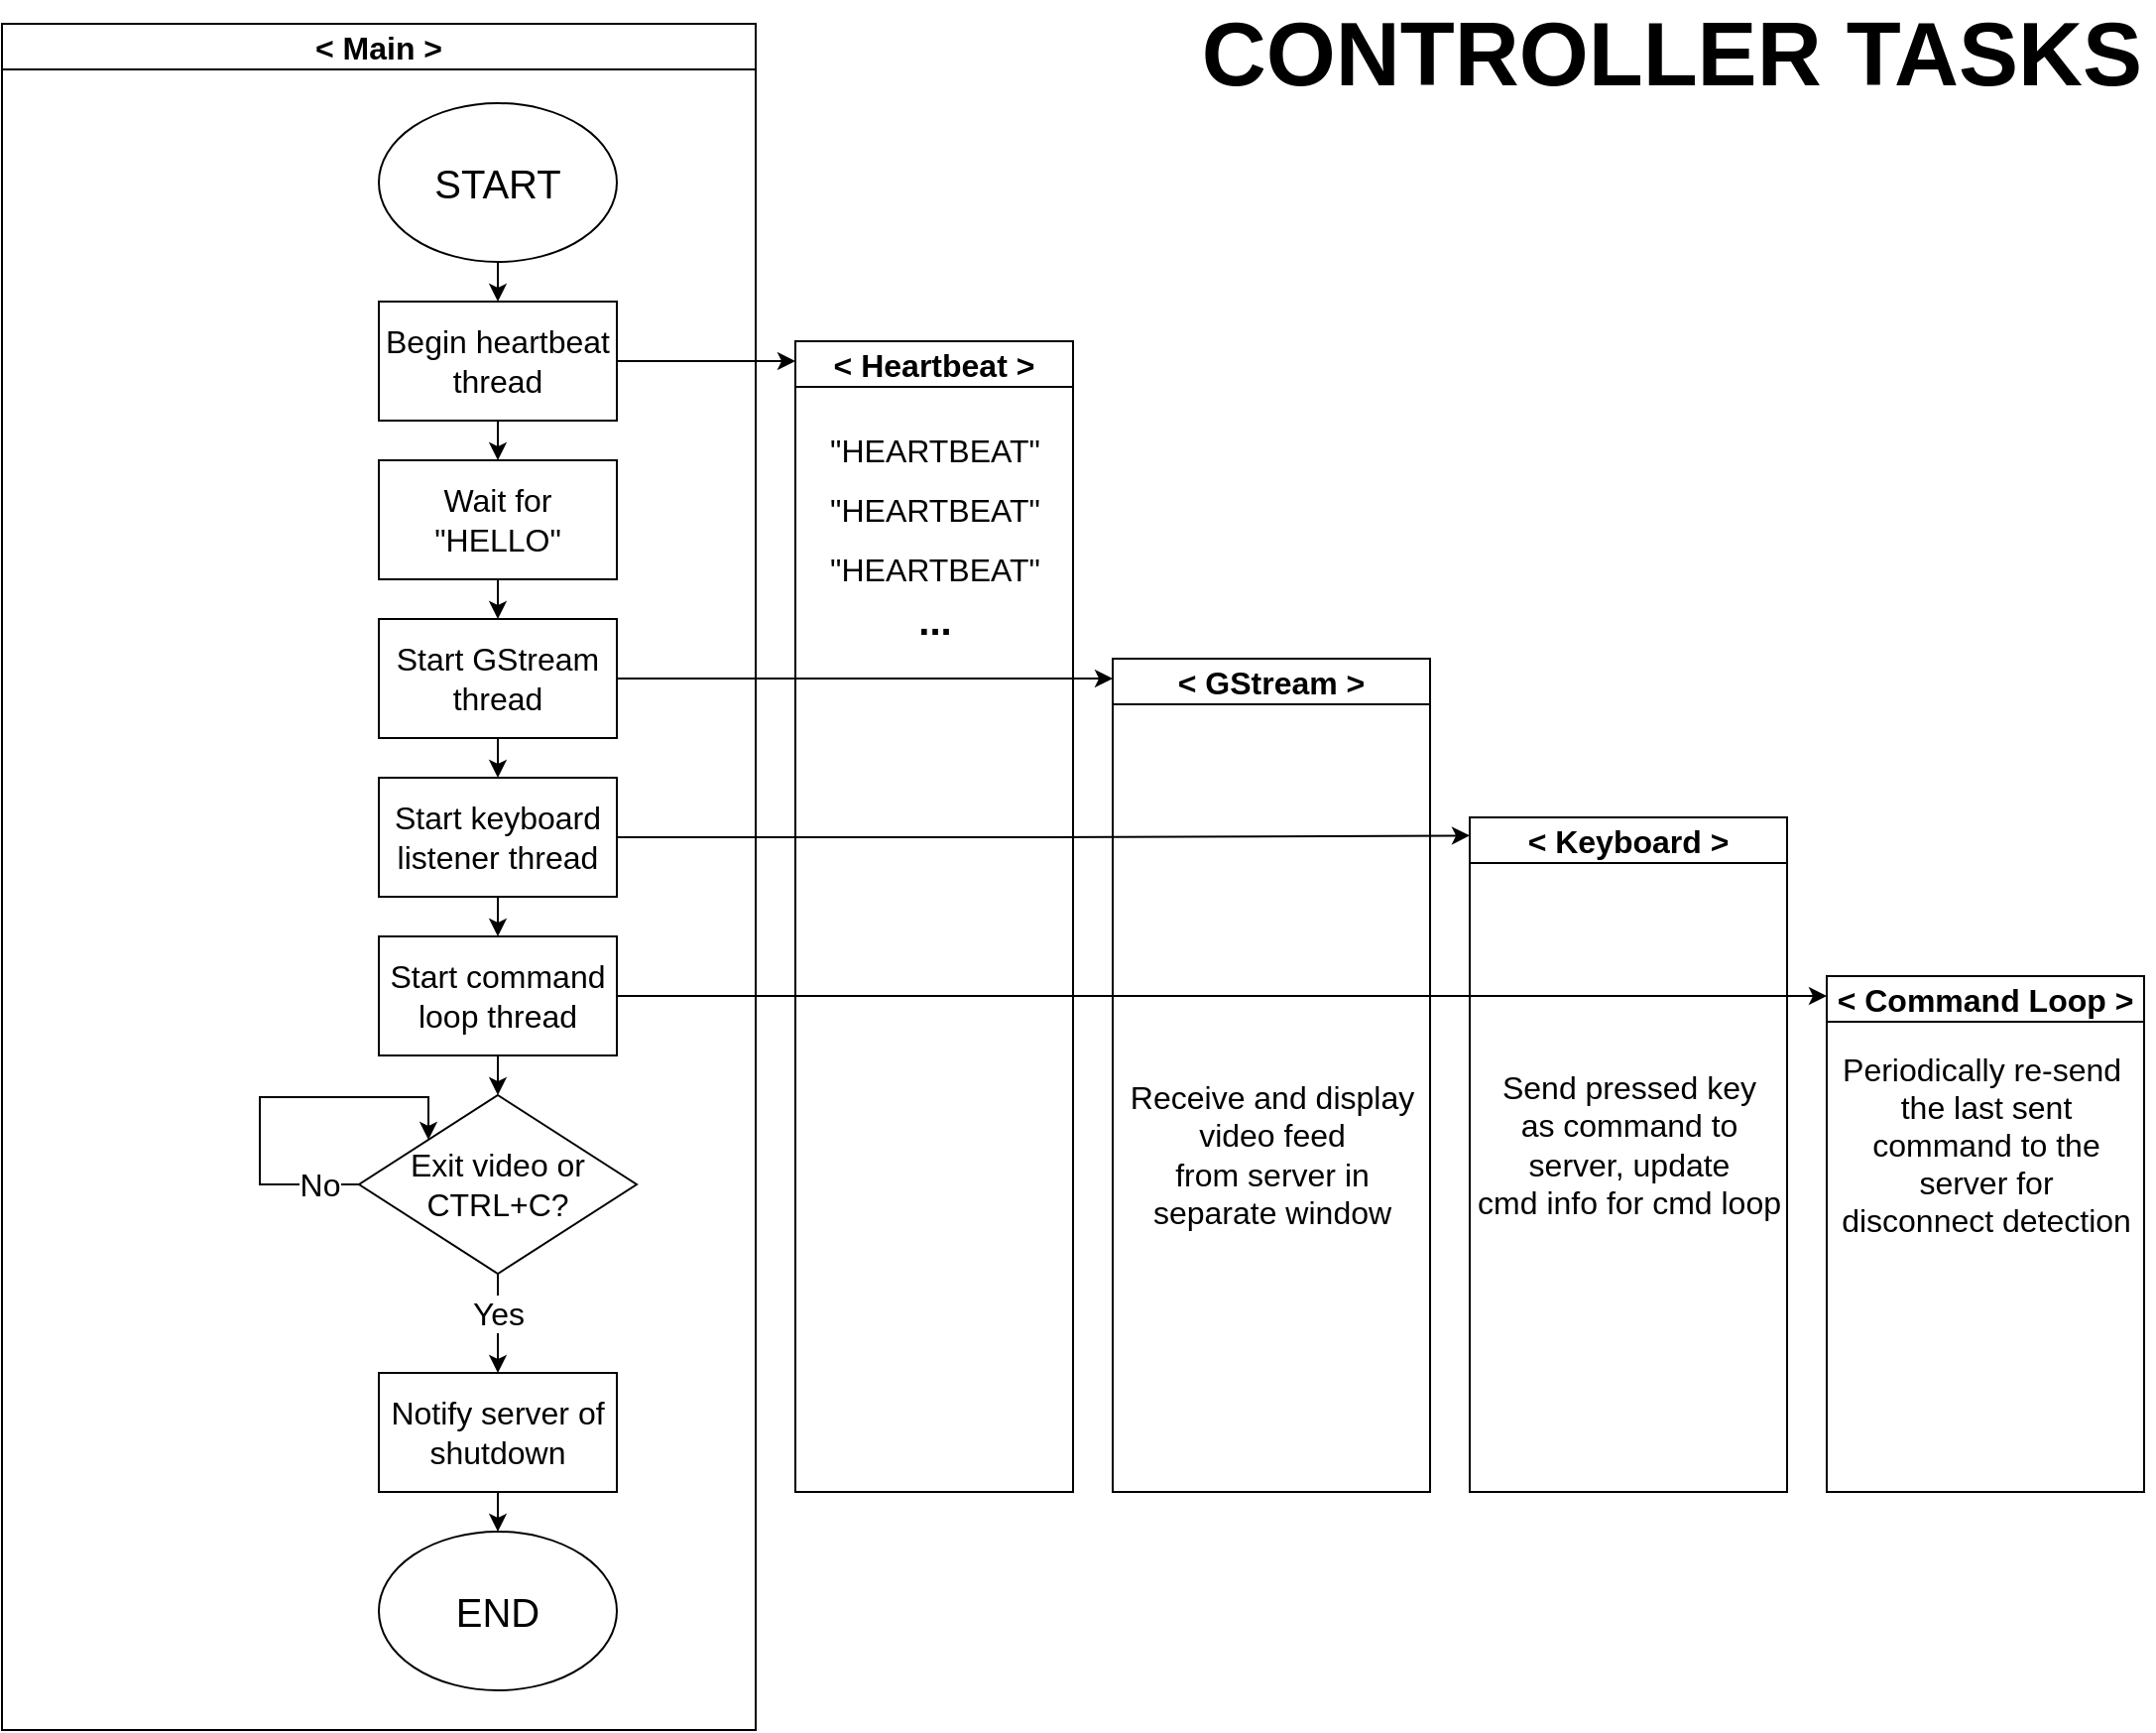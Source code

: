 <mxfile version="25.0.3">
  <diagram name="Page-1" id="lCKK0SYmYycJSSmMypmF">
    <mxGraphModel dx="1562" dy="818" grid="1" gridSize="10" guides="1" tooltips="1" connect="1" arrows="1" fold="1" page="1" pageScale="1" pageWidth="850" pageHeight="1100" math="0" shadow="0">
      <root>
        <mxCell id="0" />
        <mxCell id="1" parent="0" />
        <mxCell id="tOVqJOseBS--4NqwXfb2-4" style="edgeStyle=orthogonalEdgeStyle;rounded=0;orthogonalLoop=1;jettySize=auto;html=1;exitX=0.5;exitY=1;exitDx=0;exitDy=0;entryX=0.5;entryY=0;entryDx=0;entryDy=0;" parent="1" source="tOVqJOseBS--4NqwXfb2-1" target="tOVqJOseBS--4NqwXfb2-3" edge="1">
          <mxGeometry relative="1" as="geometry" />
        </mxCell>
        <mxCell id="tOVqJOseBS--4NqwXfb2-1" value="&lt;font style=&quot;font-size: 16px;&quot;&gt;Begin heartbeat thread&lt;/font&gt;" style="rounded=0;whiteSpace=wrap;html=1;" parent="1" vertex="1">
          <mxGeometry x="240" y="170" width="120" height="60" as="geometry" />
        </mxCell>
        <mxCell id="tOVqJOseBS--4NqwXfb2-5" style="edgeStyle=orthogonalEdgeStyle;rounded=0;orthogonalLoop=1;jettySize=auto;html=1;exitX=0.5;exitY=1;exitDx=0;exitDy=0;entryX=0.5;entryY=0;entryDx=0;entryDy=0;" parent="1" source="tOVqJOseBS--4NqwXfb2-2" target="tOVqJOseBS--4NqwXfb2-1" edge="1">
          <mxGeometry relative="1" as="geometry" />
        </mxCell>
        <mxCell id="tOVqJOseBS--4NqwXfb2-2" value="&lt;font style=&quot;font-size: 20px;&quot;&gt;START&lt;/font&gt;" style="ellipse;whiteSpace=wrap;html=1;" parent="1" vertex="1">
          <mxGeometry x="240" y="70" width="120" height="80" as="geometry" />
        </mxCell>
        <mxCell id="tOVqJOseBS--4NqwXfb2-7" style="edgeStyle=orthogonalEdgeStyle;rounded=0;orthogonalLoop=1;jettySize=auto;html=1;exitX=0.5;exitY=1;exitDx=0;exitDy=0;entryX=0.5;entryY=0;entryDx=0;entryDy=0;" parent="1" source="tOVqJOseBS--4NqwXfb2-3" target="tOVqJOseBS--4NqwXfb2-6" edge="1">
          <mxGeometry relative="1" as="geometry" />
        </mxCell>
        <mxCell id="tOVqJOseBS--4NqwXfb2-3" value="&lt;font style=&quot;font-size: 16px;&quot;&gt;Wait for &quot;HELLO&quot;&lt;/font&gt;" style="rounded=0;whiteSpace=wrap;html=1;" parent="1" vertex="1">
          <mxGeometry x="240" y="250" width="120" height="60" as="geometry" />
        </mxCell>
        <mxCell id="tOVqJOseBS--4NqwXfb2-9" style="edgeStyle=orthogonalEdgeStyle;rounded=0;orthogonalLoop=1;jettySize=auto;html=1;exitX=0.5;exitY=1;exitDx=0;exitDy=0;entryX=0.5;entryY=0;entryDx=0;entryDy=0;" parent="1" source="tOVqJOseBS--4NqwXfb2-6" target="tOVqJOseBS--4NqwXfb2-8" edge="1">
          <mxGeometry relative="1" as="geometry" />
        </mxCell>
        <mxCell id="tOVqJOseBS--4NqwXfb2-49" style="edgeStyle=orthogonalEdgeStyle;rounded=0;orthogonalLoop=1;jettySize=auto;html=1;exitX=1;exitY=0.5;exitDx=0;exitDy=0;" parent="1" source="tOVqJOseBS--4NqwXfb2-6" edge="1">
          <mxGeometry relative="1" as="geometry">
            <mxPoint x="610" y="360" as="targetPoint" />
          </mxGeometry>
        </mxCell>
        <mxCell id="tOVqJOseBS--4NqwXfb2-6" value="&lt;font style=&quot;font-size: 16px;&quot;&gt;Start GStream thread&lt;/font&gt;" style="rounded=0;whiteSpace=wrap;html=1;" parent="1" vertex="1">
          <mxGeometry x="240" y="330" width="120" height="60" as="geometry" />
        </mxCell>
        <mxCell id="tOVqJOseBS--4NqwXfb2-11" style="edgeStyle=orthogonalEdgeStyle;rounded=0;orthogonalLoop=1;jettySize=auto;html=1;exitX=0.5;exitY=1;exitDx=0;exitDy=0;entryX=0.5;entryY=0;entryDx=0;entryDy=0;" parent="1" source="tOVqJOseBS--4NqwXfb2-8" target="tOVqJOseBS--4NqwXfb2-10" edge="1">
          <mxGeometry relative="1" as="geometry" />
        </mxCell>
        <mxCell id="tOVqJOseBS--4NqwXfb2-8" value="&lt;font style=&quot;font-size: 16px;&quot;&gt;Start keyboard listener thread&lt;/font&gt;" style="rounded=0;whiteSpace=wrap;html=1;" parent="1" vertex="1">
          <mxGeometry x="240" y="410" width="120" height="60" as="geometry" />
        </mxCell>
        <mxCell id="tOVqJOseBS--4NqwXfb2-15" style="edgeStyle=orthogonalEdgeStyle;rounded=0;orthogonalLoop=1;jettySize=auto;html=1;exitX=0.5;exitY=1;exitDx=0;exitDy=0;entryX=0.5;entryY=0;entryDx=0;entryDy=0;" parent="1" source="tOVqJOseBS--4NqwXfb2-10" edge="1">
          <mxGeometry relative="1" as="geometry">
            <mxPoint x="300" y="570" as="targetPoint" />
          </mxGeometry>
        </mxCell>
        <mxCell id="tOVqJOseBS--4NqwXfb2-10" value="&lt;font style=&quot;font-size: 16px;&quot;&gt;Start command loop thread&lt;/font&gt;" style="rounded=0;whiteSpace=wrap;html=1;" parent="1" vertex="1">
          <mxGeometry x="240" y="490" width="120" height="60" as="geometry" />
        </mxCell>
        <mxCell id="tOVqJOseBS--4NqwXfb2-24" value="&lt;font style=&quot;font-size: 16px;&quot;&gt;&amp;lt; Heartbeat &amp;gt;&lt;/font&gt;" style="swimlane;whiteSpace=wrap;html=1;" parent="1" vertex="1">
          <mxGeometry x="450" y="190" width="140" height="580" as="geometry" />
        </mxCell>
        <mxCell id="tOVqJOseBS--4NqwXfb2-25" value="&lt;font style=&quot;font-size: 16px;&quot;&gt;&quot;HEARTBEAT&quot;&lt;/font&gt;" style="text;html=1;align=center;verticalAlign=middle;resizable=0;points=[];autosize=1;strokeColor=none;fillColor=none;" parent="tOVqJOseBS--4NqwXfb2-24" vertex="1">
          <mxGeometry x="5" y="40" width="130" height="30" as="geometry" />
        </mxCell>
        <mxCell id="tOVqJOseBS--4NqwXfb2-26" value="&lt;font style=&quot;font-size: 16px;&quot;&gt;&quot;HEARTBEAT&quot;&lt;/font&gt;" style="text;html=1;align=center;verticalAlign=middle;resizable=0;points=[];autosize=1;strokeColor=none;fillColor=none;" parent="tOVqJOseBS--4NqwXfb2-24" vertex="1">
          <mxGeometry x="5" y="70" width="130" height="30" as="geometry" />
        </mxCell>
        <mxCell id="tOVqJOseBS--4NqwXfb2-27" value="&lt;font style=&quot;font-size: 16px;&quot;&gt;&quot;HEARTBEAT&quot;&lt;/font&gt;" style="text;html=1;align=center;verticalAlign=middle;resizable=0;points=[];autosize=1;strokeColor=none;fillColor=none;" parent="tOVqJOseBS--4NqwXfb2-24" vertex="1">
          <mxGeometry x="5" y="100" width="130" height="30" as="geometry" />
        </mxCell>
        <mxCell id="tOVqJOseBS--4NqwXfb2-29" value="&lt;font style=&quot;font-size: 20px;&quot;&gt;&lt;b style=&quot;&quot;&gt;...&lt;/b&gt;&lt;/font&gt;" style="text;html=1;align=center;verticalAlign=middle;resizable=0;points=[];autosize=1;strokeColor=none;fillColor=none;" parent="tOVqJOseBS--4NqwXfb2-24" vertex="1">
          <mxGeometry x="50" y="120" width="40" height="40" as="geometry" />
        </mxCell>
        <mxCell id="tOVqJOseBS--4NqwXfb2-31" value="&lt;font style=&quot;font-size: 16px;&quot;&gt;&amp;lt; GStream &amp;gt;&lt;/font&gt;" style="swimlane;whiteSpace=wrap;html=1;" parent="1" vertex="1">
          <mxGeometry x="610" y="350" width="160" height="420" as="geometry" />
        </mxCell>
        <mxCell id="tOVqJOseBS--4NqwXfb2-37" value="&lt;span style=&quot;font-size: 16px;&quot;&gt;Receive and display&lt;/span&gt;&lt;div&gt;&lt;span style=&quot;font-size: 16px;&quot;&gt;video feed&lt;/span&gt;&lt;div&gt;&lt;span style=&quot;font-size: 16px;&quot;&gt;from server in&lt;/span&gt;&lt;/div&gt;&lt;/div&gt;&lt;div&gt;&lt;span style=&quot;font-size: 16px;&quot;&gt;separate window&lt;/span&gt;&lt;/div&gt;" style="text;html=1;align=center;verticalAlign=middle;resizable=0;points=[];autosize=1;strokeColor=none;fillColor=none;" parent="tOVqJOseBS--4NqwXfb2-31" vertex="1">
          <mxGeometry x="-5" y="205" width="170" height="90" as="geometry" />
        </mxCell>
        <mxCell id="tOVqJOseBS--4NqwXfb2-39" value="&lt;font style=&quot;font-size: 16px;&quot;&gt;&amp;lt; Keyboard &amp;gt;&lt;/font&gt;" style="swimlane;whiteSpace=wrap;html=1;" parent="1" vertex="1">
          <mxGeometry x="790" y="430" width="160" height="340" as="geometry" />
        </mxCell>
        <mxCell id="tOVqJOseBS--4NqwXfb2-40" value="&lt;span style=&quot;font-size: 16px;&quot;&gt;Send pressed key&lt;/span&gt;&lt;div&gt;&lt;span style=&quot;font-size: 16px;&quot;&gt;as command to&lt;/span&gt;&lt;/div&gt;&lt;div&gt;&lt;span style=&quot;font-size: 16px;&quot;&gt;server,&amp;nbsp;&lt;/span&gt;&lt;span style=&quot;font-size: 16px; background-color: initial;&quot;&gt;update&lt;/span&gt;&lt;/div&gt;&lt;div&gt;&lt;span style=&quot;font-size: 16px;&quot;&gt;cmd info for cmd loop&lt;/span&gt;&lt;/div&gt;" style="text;html=1;align=center;verticalAlign=middle;resizable=0;points=[];autosize=1;strokeColor=none;fillColor=none;" parent="tOVqJOseBS--4NqwXfb2-39" vertex="1">
          <mxGeometry x="-10" y="120" width="180" height="90" as="geometry" />
        </mxCell>
        <mxCell id="tOVqJOseBS--4NqwXfb2-47" value="&lt;font style=&quot;font-size: 16px;&quot;&gt;&amp;lt; Main &amp;gt;&lt;/font&gt;" style="swimlane;whiteSpace=wrap;html=1;" parent="1" vertex="1">
          <mxGeometry x="50" y="30" width="380" height="860" as="geometry" />
        </mxCell>
        <mxCell id="T-RJG8IrfPC4kw9vAlBB-8" value="&lt;font style=&quot;font-size: 16px;&quot;&gt;No&lt;/font&gt;" style="edgeStyle=orthogonalEdgeStyle;rounded=0;orthogonalLoop=1;jettySize=auto;html=1;exitX=0;exitY=0.5;exitDx=0;exitDy=0;entryX=0;entryY=0;entryDx=0;entryDy=0;" parent="tOVqJOseBS--4NqwXfb2-47" source="tOVqJOseBS--4NqwXfb2-17" target="tOVqJOseBS--4NqwXfb2-17" edge="1">
          <mxGeometry x="-0.8" relative="1" as="geometry">
            <mxPoint x="170" y="540" as="targetPoint" />
            <Array as="points">
              <mxPoint x="130" y="585" />
              <mxPoint x="130" y="541" />
              <mxPoint x="215" y="541" />
            </Array>
            <mxPoint as="offset" />
          </mxGeometry>
        </mxCell>
        <mxCell id="T-RJG8IrfPC4kw9vAlBB-10" value="&lt;font style=&quot;font-size: 16px;&quot;&gt;Yes&lt;/font&gt;" style="edgeStyle=orthogonalEdgeStyle;rounded=0;orthogonalLoop=1;jettySize=auto;html=1;exitX=0.5;exitY=1;exitDx=0;exitDy=0;" parent="tOVqJOseBS--4NqwXfb2-47" source="tOVqJOseBS--4NqwXfb2-17" edge="1">
          <mxGeometry x="-0.209" relative="1" as="geometry">
            <mxPoint x="250" y="680" as="targetPoint" />
            <mxPoint as="offset" />
          </mxGeometry>
        </mxCell>
        <mxCell id="tOVqJOseBS--4NqwXfb2-17" value="&lt;span style=&quot;font-size: 16px;&quot;&gt;Exit video or&lt;/span&gt;&lt;div&gt;&lt;span style=&quot;font-size: 16px;&quot;&gt;CTRL+C?&lt;/span&gt;&lt;/div&gt;" style="rhombus;whiteSpace=wrap;html=1;" parent="tOVqJOseBS--4NqwXfb2-47" vertex="1">
          <mxGeometry x="180" y="540" width="140" height="90" as="geometry" />
        </mxCell>
        <mxCell id="T-RJG8IrfPC4kw9vAlBB-17" style="edgeStyle=orthogonalEdgeStyle;rounded=0;orthogonalLoop=1;jettySize=auto;html=1;exitX=0.5;exitY=1;exitDx=0;exitDy=0;entryX=0.5;entryY=0;entryDx=0;entryDy=0;" parent="tOVqJOseBS--4NqwXfb2-47" source="T-RJG8IrfPC4kw9vAlBB-11" target="T-RJG8IrfPC4kw9vAlBB-14" edge="1">
          <mxGeometry relative="1" as="geometry" />
        </mxCell>
        <mxCell id="T-RJG8IrfPC4kw9vAlBB-11" value="&lt;span style=&quot;font-size: 16px;&quot;&gt;Notify server of shutdown&lt;/span&gt;" style="rounded=0;whiteSpace=wrap;html=1;" parent="tOVqJOseBS--4NqwXfb2-47" vertex="1">
          <mxGeometry x="190" y="680" width="120" height="60" as="geometry" />
        </mxCell>
        <mxCell id="T-RJG8IrfPC4kw9vAlBB-14" value="&lt;font style=&quot;font-size: 20px;&quot;&gt;END&lt;/font&gt;" style="ellipse;whiteSpace=wrap;html=1;" parent="tOVqJOseBS--4NqwXfb2-47" vertex="1">
          <mxGeometry x="190" y="760" width="120" height="80" as="geometry" />
        </mxCell>
        <mxCell id="tOVqJOseBS--4NqwXfb2-48" style="edgeStyle=orthogonalEdgeStyle;rounded=0;orthogonalLoop=1;jettySize=auto;html=1;exitX=1;exitY=0.5;exitDx=0;exitDy=0;" parent="1" source="tOVqJOseBS--4NqwXfb2-1" edge="1">
          <mxGeometry relative="1" as="geometry">
            <mxPoint x="450" y="200" as="targetPoint" />
          </mxGeometry>
        </mxCell>
        <mxCell id="ZR7N2brsCp0cxNk4SphN-1" value="&lt;b&gt;&lt;font style=&quot;font-size: 45px;&quot;&gt;CONTROLLER TASKS&lt;/font&gt;&lt;/b&gt;" style="text;html=1;align=right;verticalAlign=middle;whiteSpace=wrap;rounded=0;" parent="1" vertex="1">
          <mxGeometry x="642.5" y="30" width="487.5" height="30" as="geometry" />
        </mxCell>
        <mxCell id="T-RJG8IrfPC4kw9vAlBB-2" value="&lt;font style=&quot;font-size: 16px;&quot;&gt;&amp;lt; Command Loop &amp;gt;&lt;/font&gt;" style="swimlane;whiteSpace=wrap;html=1;" parent="1" vertex="1">
          <mxGeometry x="970" y="510" width="160" height="260" as="geometry" />
        </mxCell>
        <mxCell id="T-RJG8IrfPC4kw9vAlBB-3" value="&lt;span style=&quot;font-size: 16px;&quot;&gt;Periodically re-send&amp;nbsp;&lt;/span&gt;&lt;div&gt;&lt;span style=&quot;font-size: 16px;&quot;&gt;the l&lt;/span&gt;&lt;span style=&quot;font-size: 16px; background-color: initial;&quot;&gt;ast sent&lt;/span&gt;&lt;div&gt;&lt;div&gt;&lt;span style=&quot;font-size: 16px;&quot;&gt;command to the&lt;/span&gt;&lt;/div&gt;&lt;div&gt;&lt;span style=&quot;font-size: 16px;&quot;&gt;server for&lt;/span&gt;&lt;/div&gt;&lt;div&gt;&lt;span style=&quot;font-size: 16px;&quot;&gt;disconnect detection&lt;/span&gt;&lt;/div&gt;&lt;/div&gt;&lt;/div&gt;" style="text;html=1;align=center;verticalAlign=middle;resizable=0;points=[];autosize=1;strokeColor=none;fillColor=none;" parent="T-RJG8IrfPC4kw9vAlBB-2" vertex="1">
          <mxGeometry x="-5.0" y="30" width="170" height="110" as="geometry" />
        </mxCell>
        <mxCell id="T-RJG8IrfPC4kw9vAlBB-5" style="edgeStyle=orthogonalEdgeStyle;rounded=0;orthogonalLoop=1;jettySize=auto;html=1;exitX=1;exitY=0.5;exitDx=0;exitDy=0;entryX=0;entryY=0.027;entryDx=0;entryDy=0;entryPerimeter=0;" parent="1" source="tOVqJOseBS--4NqwXfb2-8" target="tOVqJOseBS--4NqwXfb2-39" edge="1">
          <mxGeometry relative="1" as="geometry" />
        </mxCell>
        <mxCell id="T-RJG8IrfPC4kw9vAlBB-7" style="edgeStyle=orthogonalEdgeStyle;rounded=0;orthogonalLoop=1;jettySize=auto;html=1;exitX=1;exitY=0.5;exitDx=0;exitDy=0;" parent="1" source="tOVqJOseBS--4NqwXfb2-10" edge="1">
          <mxGeometry relative="1" as="geometry">
            <mxPoint x="970" y="520" as="targetPoint" />
          </mxGeometry>
        </mxCell>
      </root>
    </mxGraphModel>
  </diagram>
</mxfile>
